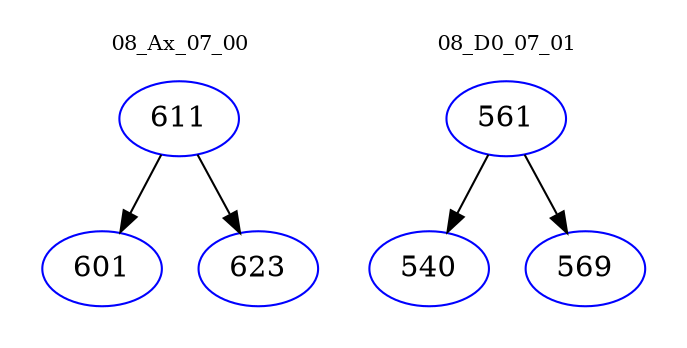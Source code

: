 digraph{
subgraph cluster_0 {
color = white
label = "08_Ax_07_00";
fontsize=10;
T0_611 [label="611", color="blue"]
T0_611 -> T0_601 [color="black"]
T0_601 [label="601", color="blue"]
T0_611 -> T0_623 [color="black"]
T0_623 [label="623", color="blue"]
}
subgraph cluster_1 {
color = white
label = "08_D0_07_01";
fontsize=10;
T1_561 [label="561", color="blue"]
T1_561 -> T1_540 [color="black"]
T1_540 [label="540", color="blue"]
T1_561 -> T1_569 [color="black"]
T1_569 [label="569", color="blue"]
}
}
